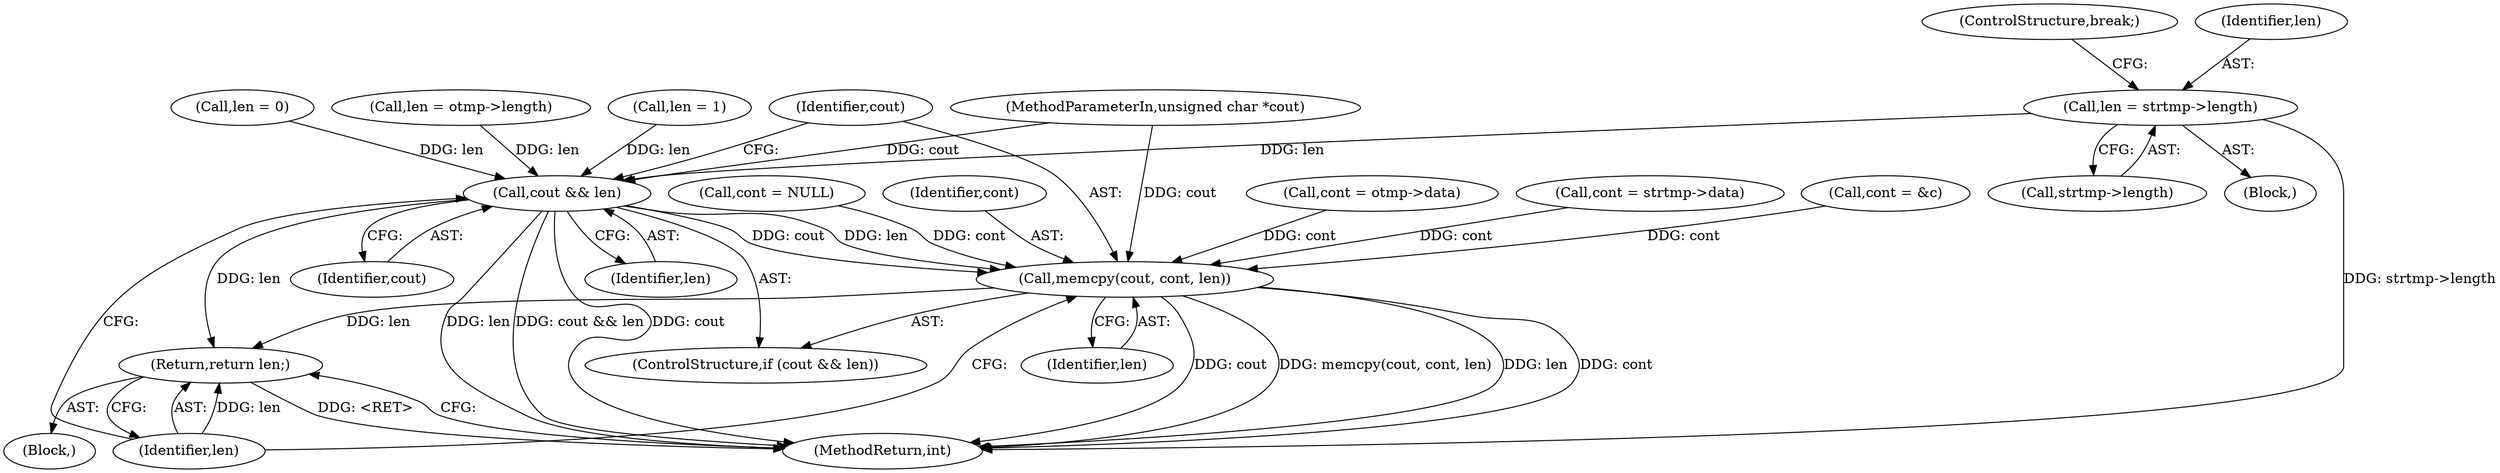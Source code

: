 digraph "0_openssl_f5da52e308a6aeea6d5f3df98c4da295d7e9cc27_1@pointer" {
"1000394" [label="(Call,len = strtmp->length)"];
"1000401" [label="(Call,cout && len)"];
"1000404" [label="(Call,memcpy(cout, cont, len))"];
"1000408" [label="(Return,return len;)"];
"1000389" [label="(Call,cont = strtmp->data)"];
"1000113" [label="(Block,)"];
"1000302" [label="(Call,cont = &c)"];
"1000236" [label="(Call,len = otmp->length)"];
"1000400" [label="(ControlStructure,if (cout && len))"];
"1000408" [label="(Return,return len;)"];
"1000306" [label="(Call,len = 1)"];
"1000243" [label="(Call,cont = NULL)"];
"1000399" [label="(ControlStructure,break;)"];
"1000403" [label="(Identifier,len)"];
"1000410" [label="(MethodReturn,int)"];
"1000395" [label="(Identifier,len)"];
"1000401" [label="(Call,cout && len)"];
"1000406" [label="(Identifier,cont)"];
"1000405" [label="(Identifier,cout)"];
"1000394" [label="(Call,len = strtmp->length)"];
"1000396" [label="(Call,strtmp->length)"];
"1000223" [label="(Block,)"];
"1000402" [label="(Identifier,cout)"];
"1000231" [label="(Call,cont = otmp->data)"];
"1000246" [label="(Call,len = 0)"];
"1000110" [label="(MethodParameterIn,unsigned char *cout)"];
"1000407" [label="(Identifier,len)"];
"1000409" [label="(Identifier,len)"];
"1000404" [label="(Call,memcpy(cout, cont, len))"];
"1000394" -> "1000223"  [label="AST: "];
"1000394" -> "1000396"  [label="CFG: "];
"1000395" -> "1000394"  [label="AST: "];
"1000396" -> "1000394"  [label="AST: "];
"1000399" -> "1000394"  [label="CFG: "];
"1000394" -> "1000410"  [label="DDG: strtmp->length"];
"1000394" -> "1000401"  [label="DDG: len"];
"1000401" -> "1000400"  [label="AST: "];
"1000401" -> "1000402"  [label="CFG: "];
"1000401" -> "1000403"  [label="CFG: "];
"1000402" -> "1000401"  [label="AST: "];
"1000403" -> "1000401"  [label="AST: "];
"1000405" -> "1000401"  [label="CFG: "];
"1000409" -> "1000401"  [label="CFG: "];
"1000401" -> "1000410"  [label="DDG: cout && len"];
"1000401" -> "1000410"  [label="DDG: cout"];
"1000401" -> "1000410"  [label="DDG: len"];
"1000110" -> "1000401"  [label="DDG: cout"];
"1000236" -> "1000401"  [label="DDG: len"];
"1000306" -> "1000401"  [label="DDG: len"];
"1000246" -> "1000401"  [label="DDG: len"];
"1000401" -> "1000404"  [label="DDG: cout"];
"1000401" -> "1000404"  [label="DDG: len"];
"1000401" -> "1000408"  [label="DDG: len"];
"1000404" -> "1000400"  [label="AST: "];
"1000404" -> "1000407"  [label="CFG: "];
"1000405" -> "1000404"  [label="AST: "];
"1000406" -> "1000404"  [label="AST: "];
"1000407" -> "1000404"  [label="AST: "];
"1000409" -> "1000404"  [label="CFG: "];
"1000404" -> "1000410"  [label="DDG: cout"];
"1000404" -> "1000410"  [label="DDG: memcpy(cout, cont, len)"];
"1000404" -> "1000410"  [label="DDG: len"];
"1000404" -> "1000410"  [label="DDG: cont"];
"1000110" -> "1000404"  [label="DDG: cout"];
"1000302" -> "1000404"  [label="DDG: cont"];
"1000231" -> "1000404"  [label="DDG: cont"];
"1000389" -> "1000404"  [label="DDG: cont"];
"1000243" -> "1000404"  [label="DDG: cont"];
"1000404" -> "1000408"  [label="DDG: len"];
"1000408" -> "1000113"  [label="AST: "];
"1000408" -> "1000409"  [label="CFG: "];
"1000409" -> "1000408"  [label="AST: "];
"1000410" -> "1000408"  [label="CFG: "];
"1000408" -> "1000410"  [label="DDG: <RET>"];
"1000409" -> "1000408"  [label="DDG: len"];
}
